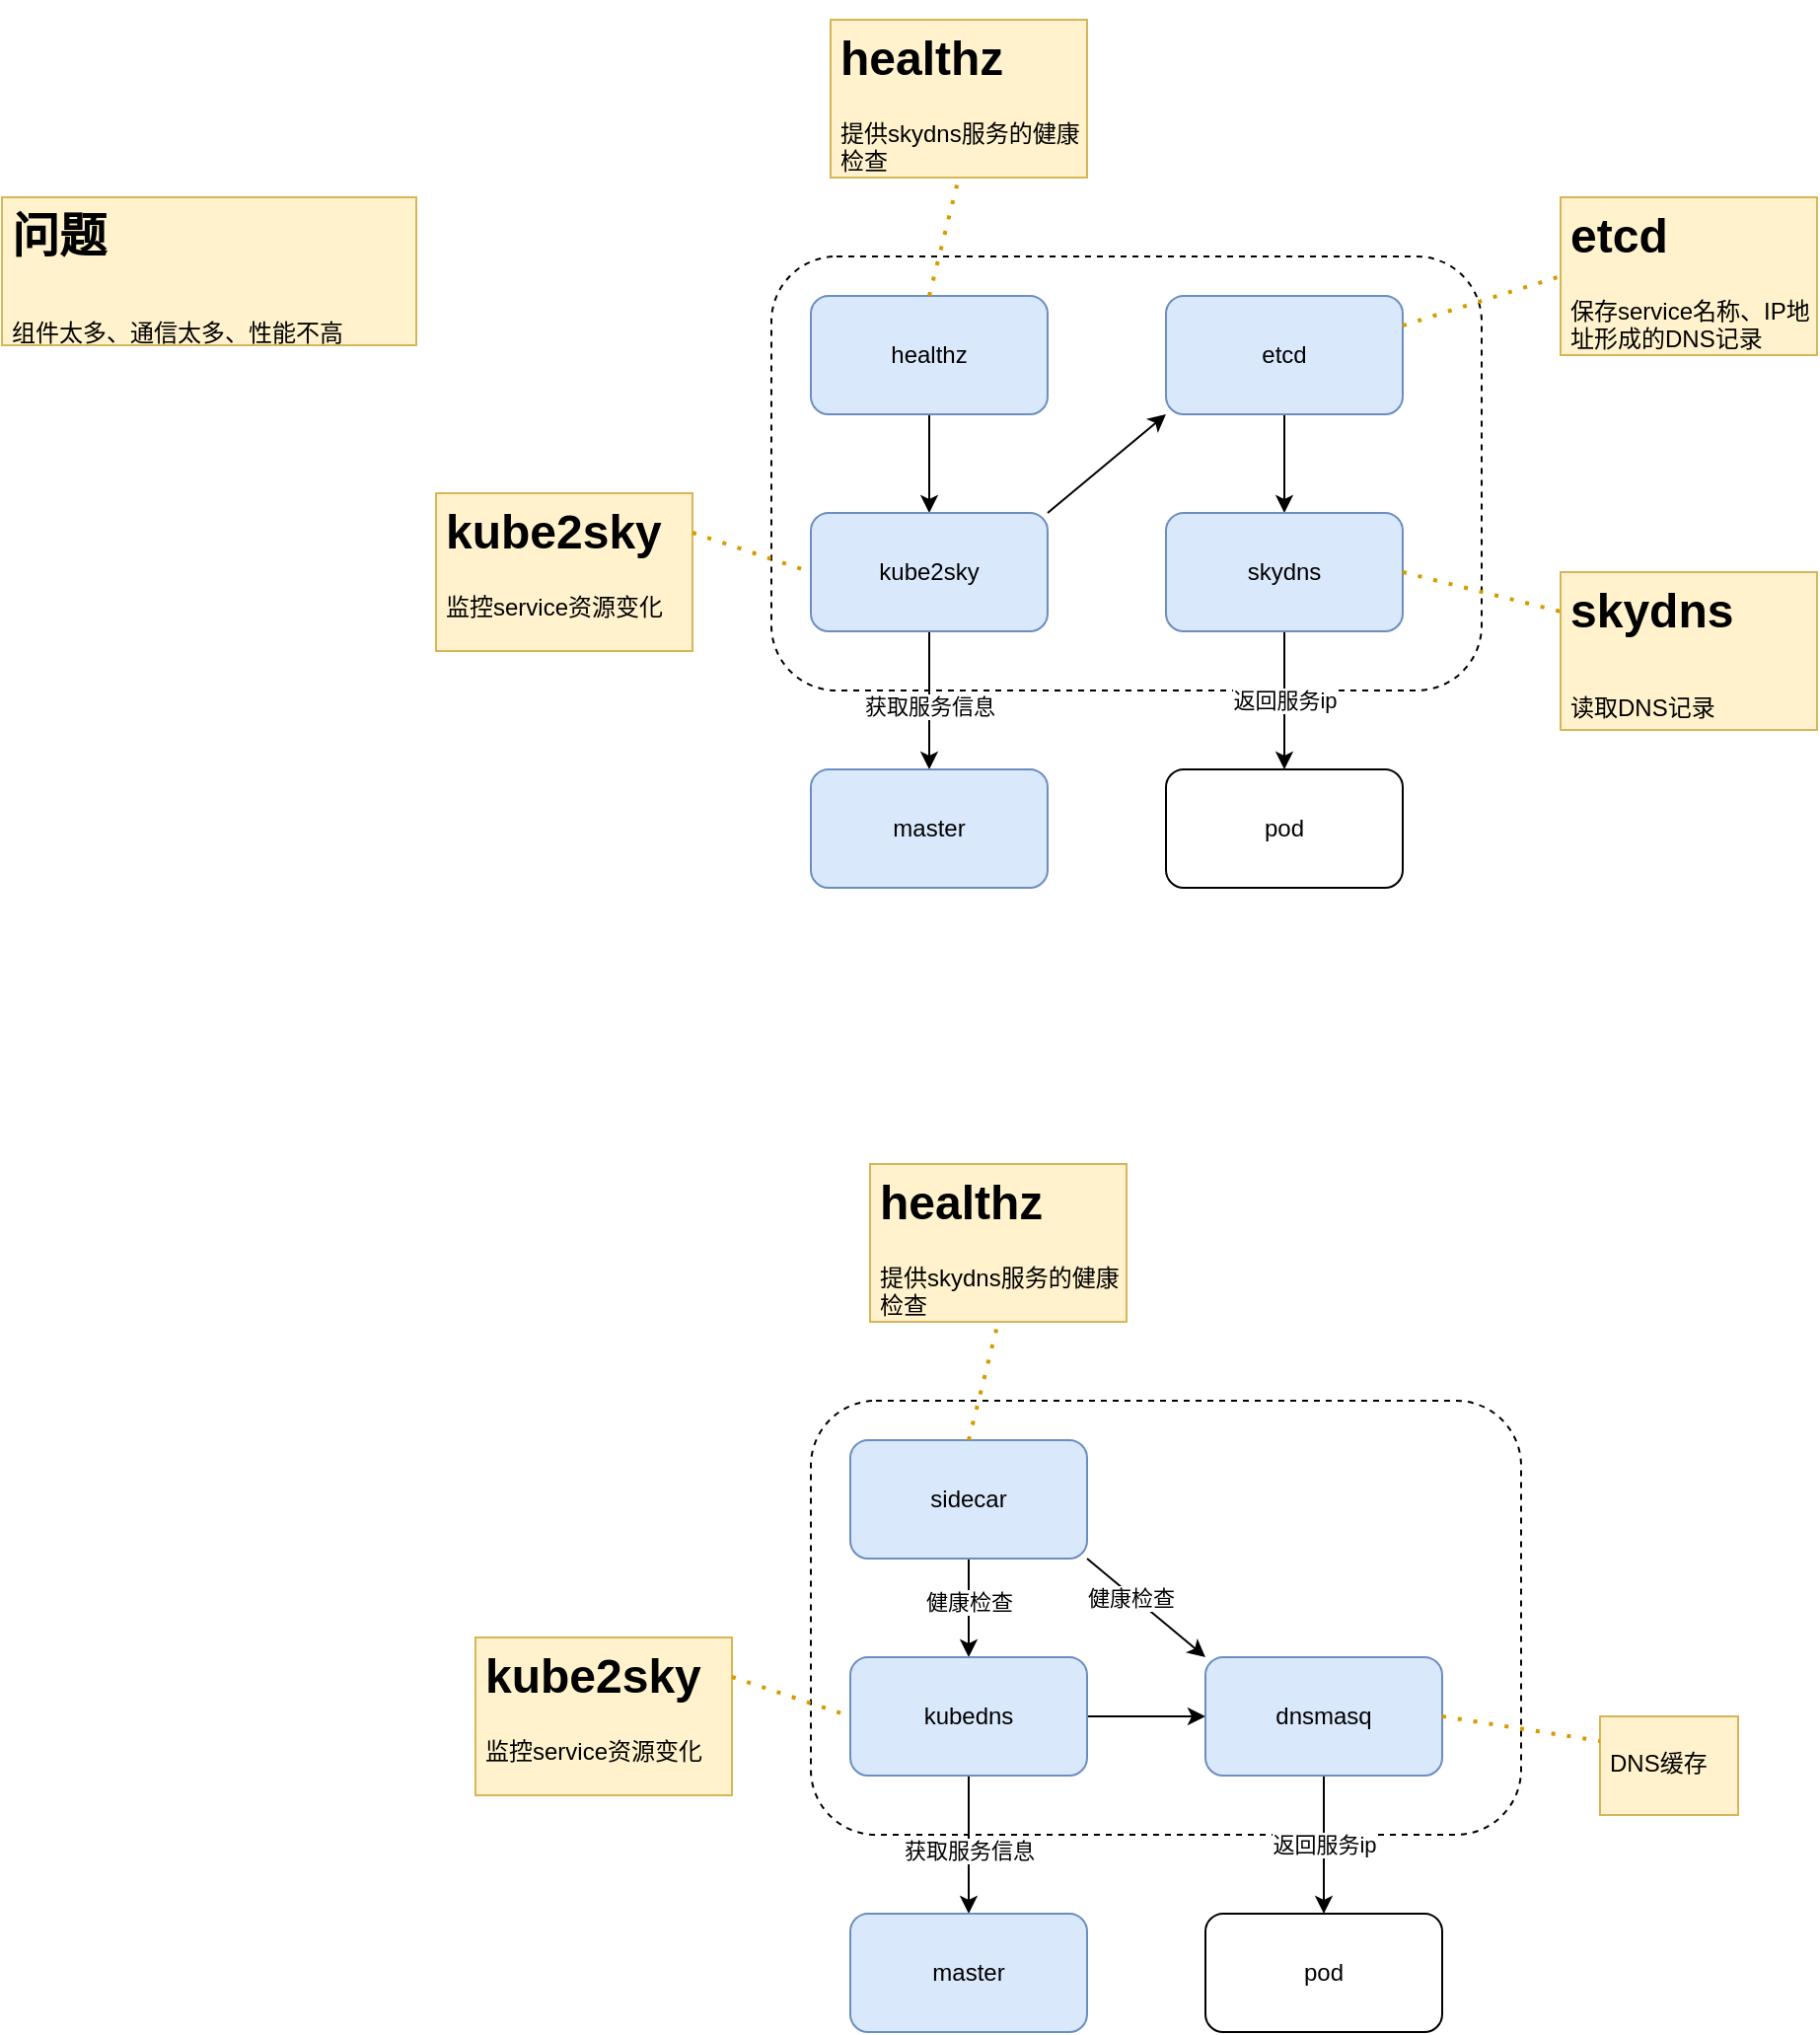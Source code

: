 <mxfile version="22.1.21" type="github">
  <diagram name="第 1 页" id="VcTGC_0ALSRAaAG4vHXl">
    <mxGraphModel dx="2261" dy="786" grid="1" gridSize="10" guides="1" tooltips="1" connect="1" arrows="1" fold="1" page="1" pageScale="1" pageWidth="827" pageHeight="1169" math="0" shadow="0">
      <root>
        <mxCell id="0" />
        <mxCell id="1" parent="0" />
        <mxCell id="FDSydZNx9eT348Bdh0g4-5" value="" style="rounded=1;whiteSpace=wrap;html=1;dashed=1;" vertex="1" parent="1">
          <mxGeometry x="140" y="190" width="360" height="220" as="geometry" />
        </mxCell>
        <mxCell id="FDSydZNx9eT348Bdh0g4-11" style="edgeStyle=orthogonalEdgeStyle;rounded=0;orthogonalLoop=1;jettySize=auto;html=1;exitX=0.5;exitY=1;exitDx=0;exitDy=0;entryX=0.5;entryY=0;entryDx=0;entryDy=0;" edge="1" parent="1" source="FDSydZNx9eT348Bdh0g4-1" target="FDSydZNx9eT348Bdh0g4-3">
          <mxGeometry relative="1" as="geometry" />
        </mxCell>
        <mxCell id="FDSydZNx9eT348Bdh0g4-1" value="healthz" style="rounded=1;whiteSpace=wrap;html=1;fillColor=#dae8fc;strokeColor=#6c8ebf;" vertex="1" parent="1">
          <mxGeometry x="160" y="210" width="120" height="60" as="geometry" />
        </mxCell>
        <mxCell id="FDSydZNx9eT348Bdh0g4-9" style="edgeStyle=orthogonalEdgeStyle;rounded=0;orthogonalLoop=1;jettySize=auto;html=1;exitX=0.5;exitY=1;exitDx=0;exitDy=0;entryX=0.5;entryY=0;entryDx=0;entryDy=0;" edge="1" parent="1" source="FDSydZNx9eT348Bdh0g4-2" target="FDSydZNx9eT348Bdh0g4-4">
          <mxGeometry relative="1" as="geometry" />
        </mxCell>
        <mxCell id="FDSydZNx9eT348Bdh0g4-2" value="etcd" style="rounded=1;whiteSpace=wrap;html=1;fillColor=#dae8fc;strokeColor=#6c8ebf;" vertex="1" parent="1">
          <mxGeometry x="340" y="210" width="120" height="60" as="geometry" />
        </mxCell>
        <mxCell id="FDSydZNx9eT348Bdh0g4-10" style="rounded=0;orthogonalLoop=1;jettySize=auto;html=1;exitX=1;exitY=0;exitDx=0;exitDy=0;entryX=0;entryY=1;entryDx=0;entryDy=0;" edge="1" parent="1" source="FDSydZNx9eT348Bdh0g4-3" target="FDSydZNx9eT348Bdh0g4-2">
          <mxGeometry relative="1" as="geometry" />
        </mxCell>
        <mxCell id="FDSydZNx9eT348Bdh0g4-21" style="edgeStyle=orthogonalEdgeStyle;rounded=0;orthogonalLoop=1;jettySize=auto;html=1;exitX=0.5;exitY=1;exitDx=0;exitDy=0;entryX=0.5;entryY=0;entryDx=0;entryDy=0;" edge="1" parent="1" source="FDSydZNx9eT348Bdh0g4-3" target="FDSydZNx9eT348Bdh0g4-19">
          <mxGeometry relative="1" as="geometry" />
        </mxCell>
        <mxCell id="FDSydZNx9eT348Bdh0g4-22" value="获取服务信息" style="edgeLabel;html=1;align=center;verticalAlign=middle;resizable=0;points=[];" vertex="1" connectable="0" parent="FDSydZNx9eT348Bdh0g4-21">
          <mxGeometry x="0.086" relative="1" as="geometry">
            <mxPoint as="offset" />
          </mxGeometry>
        </mxCell>
        <mxCell id="FDSydZNx9eT348Bdh0g4-3" value="kube2sky" style="rounded=1;whiteSpace=wrap;html=1;fillColor=#dae8fc;strokeColor=#6c8ebf;" vertex="1" parent="1">
          <mxGeometry x="160" y="320" width="120" height="60" as="geometry" />
        </mxCell>
        <mxCell id="FDSydZNx9eT348Bdh0g4-13" value="返回服务ip" style="edgeStyle=orthogonalEdgeStyle;rounded=0;orthogonalLoop=1;jettySize=auto;html=1;exitX=0.5;exitY=1;exitDx=0;exitDy=0;entryX=0.5;entryY=0;entryDx=0;entryDy=0;" edge="1" parent="1" source="FDSydZNx9eT348Bdh0g4-4" target="FDSydZNx9eT348Bdh0g4-12">
          <mxGeometry relative="1" as="geometry" />
        </mxCell>
        <mxCell id="FDSydZNx9eT348Bdh0g4-4" value="skydns" style="rounded=1;whiteSpace=wrap;html=1;fillColor=#dae8fc;strokeColor=#6c8ebf;" vertex="1" parent="1">
          <mxGeometry x="340" y="320" width="120" height="60" as="geometry" />
        </mxCell>
        <mxCell id="FDSydZNx9eT348Bdh0g4-6" value="&lt;h1&gt;kube2sky&lt;/h1&gt;&lt;p&gt;监控service资源变化&lt;/p&gt;" style="text;html=1;strokeColor=#d6b656;fillColor=#fff2cc;spacing=5;spacingTop=-20;whiteSpace=wrap;overflow=hidden;rounded=0;" vertex="1" parent="1">
          <mxGeometry x="-30" y="310" width="130" height="80" as="geometry" />
        </mxCell>
        <mxCell id="FDSydZNx9eT348Bdh0g4-7" value="&lt;h1&gt;skydns&lt;/h1&gt;&lt;h1&gt;&lt;span style=&quot;font-size: 12px; font-weight: 400;&quot;&gt;读取DNS记录&lt;/span&gt;&lt;/h1&gt;" style="text;html=1;strokeColor=#d6b656;fillColor=#fff2cc;spacing=5;spacingTop=-20;whiteSpace=wrap;overflow=hidden;rounded=0;" vertex="1" parent="1">
          <mxGeometry x="540" y="350" width="130" height="80" as="geometry" />
        </mxCell>
        <mxCell id="FDSydZNx9eT348Bdh0g4-8" value="&lt;h1&gt;etcd&lt;/h1&gt;&lt;p&gt;保存service名称、IP地址形成的DNS记录&lt;/p&gt;" style="text;html=1;strokeColor=#d6b656;fillColor=#fff2cc;spacing=5;spacingTop=-20;whiteSpace=wrap;overflow=hidden;rounded=0;" vertex="1" parent="1">
          <mxGeometry x="540" y="160" width="130" height="80" as="geometry" />
        </mxCell>
        <mxCell id="FDSydZNx9eT348Bdh0g4-12" value="pod" style="rounded=1;whiteSpace=wrap;html=1;" vertex="1" parent="1">
          <mxGeometry x="340" y="450" width="120" height="60" as="geometry" />
        </mxCell>
        <mxCell id="FDSydZNx9eT348Bdh0g4-14" value="&lt;h1&gt;healthz&lt;/h1&gt;&lt;p&gt;提供skydns服务的健康检查&lt;/p&gt;" style="text;html=1;strokeColor=#d6b656;fillColor=#fff2cc;spacing=5;spacingTop=-20;whiteSpace=wrap;overflow=hidden;rounded=0;" vertex="1" parent="1">
          <mxGeometry x="170" y="70" width="130" height="80" as="geometry" />
        </mxCell>
        <mxCell id="FDSydZNx9eT348Bdh0g4-15" value="" style="endArrow=none;dashed=1;html=1;dashPattern=1 3;strokeWidth=2;rounded=0;exitX=0.5;exitY=0;exitDx=0;exitDy=0;entryX=0.5;entryY=1;entryDx=0;entryDy=0;fillColor=#ffe6cc;strokeColor=#d79b00;" edge="1" parent="1" source="FDSydZNx9eT348Bdh0g4-1" target="FDSydZNx9eT348Bdh0g4-14">
          <mxGeometry width="50" height="50" relative="1" as="geometry">
            <mxPoint x="190" y="200" as="sourcePoint" />
            <mxPoint x="240" y="150" as="targetPoint" />
          </mxGeometry>
        </mxCell>
        <mxCell id="FDSydZNx9eT348Bdh0g4-16" value="" style="endArrow=none;dashed=1;html=1;dashPattern=1 3;strokeWidth=2;rounded=0;exitX=1;exitY=0.25;exitDx=0;exitDy=0;entryX=0;entryY=0.5;entryDx=0;entryDy=0;fillColor=#ffe6cc;strokeColor=#d79b00;" edge="1" parent="1" source="FDSydZNx9eT348Bdh0g4-6" target="FDSydZNx9eT348Bdh0g4-3">
          <mxGeometry width="50" height="50" relative="1" as="geometry">
            <mxPoint x="100" y="390" as="sourcePoint" />
            <mxPoint x="115" y="330" as="targetPoint" />
          </mxGeometry>
        </mxCell>
        <mxCell id="FDSydZNx9eT348Bdh0g4-17" value="" style="endArrow=none;dashed=1;html=1;dashPattern=1 3;strokeWidth=2;rounded=0;exitX=1;exitY=0.5;exitDx=0;exitDy=0;entryX=0;entryY=0.25;entryDx=0;entryDy=0;fillColor=#ffe6cc;strokeColor=#d79b00;" edge="1" parent="1" source="FDSydZNx9eT348Bdh0g4-4" target="FDSydZNx9eT348Bdh0g4-7">
          <mxGeometry width="50" height="50" relative="1" as="geometry">
            <mxPoint x="520" y="430" as="sourcePoint" />
            <mxPoint x="535" y="370" as="targetPoint" />
          </mxGeometry>
        </mxCell>
        <mxCell id="FDSydZNx9eT348Bdh0g4-18" value="" style="endArrow=none;dashed=1;html=1;dashPattern=1 3;strokeWidth=2;rounded=0;exitX=1;exitY=0.25;exitDx=0;exitDy=0;entryX=0.5;entryY=1;entryDx=0;entryDy=0;fillColor=#ffe6cc;strokeColor=#d79b00;" edge="1" parent="1" source="FDSydZNx9eT348Bdh0g4-2">
          <mxGeometry width="50" height="50" relative="1" as="geometry">
            <mxPoint x="525" y="260" as="sourcePoint" />
            <mxPoint x="540" y="200" as="targetPoint" />
          </mxGeometry>
        </mxCell>
        <mxCell id="FDSydZNx9eT348Bdh0g4-19" value="master" style="rounded=1;whiteSpace=wrap;html=1;fillColor=#dae8fc;strokeColor=#6c8ebf;" vertex="1" parent="1">
          <mxGeometry x="160" y="450" width="120" height="60" as="geometry" />
        </mxCell>
        <mxCell id="FDSydZNx9eT348Bdh0g4-23" value="&lt;h1&gt;&lt;span style=&quot;background-color: initial;&quot;&gt;问题&lt;/span&gt;&lt;/h1&gt;&lt;h1&gt;&lt;span style=&quot;font-size: 12px; font-weight: 400;&quot;&gt;组件太多、通信太多、性能不高&lt;/span&gt;&lt;/h1&gt;" style="text;html=1;strokeColor=#d6b656;fillColor=#fff2cc;spacing=5;spacingTop=-20;whiteSpace=wrap;overflow=hidden;rounded=0;" vertex="1" parent="1">
          <mxGeometry x="-250" y="160" width="210" height="75" as="geometry" />
        </mxCell>
        <mxCell id="FDSydZNx9eT348Bdh0g4-24" value="" style="rounded=1;whiteSpace=wrap;html=1;dashed=1;" vertex="1" parent="1">
          <mxGeometry x="160" y="770" width="360" height="220" as="geometry" />
        </mxCell>
        <mxCell id="FDSydZNx9eT348Bdh0g4-25" style="edgeStyle=orthogonalEdgeStyle;rounded=0;orthogonalLoop=1;jettySize=auto;html=1;exitX=0.5;exitY=1;exitDx=0;exitDy=0;entryX=0.5;entryY=0;entryDx=0;entryDy=0;" edge="1" parent="1" source="FDSydZNx9eT348Bdh0g4-26" target="FDSydZNx9eT348Bdh0g4-32">
          <mxGeometry relative="1" as="geometry" />
        </mxCell>
        <mxCell id="FDSydZNx9eT348Bdh0g4-48" value="健康检查" style="edgeLabel;html=1;align=center;verticalAlign=middle;resizable=0;points=[];" vertex="1" connectable="0" parent="FDSydZNx9eT348Bdh0g4-25">
          <mxGeometry x="-0.12" relative="1" as="geometry">
            <mxPoint as="offset" />
          </mxGeometry>
        </mxCell>
        <mxCell id="FDSydZNx9eT348Bdh0g4-46" style="rounded=0;orthogonalLoop=1;jettySize=auto;html=1;exitX=1;exitY=1;exitDx=0;exitDy=0;entryX=0;entryY=0;entryDx=0;entryDy=0;" edge="1" parent="1" source="FDSydZNx9eT348Bdh0g4-26" target="FDSydZNx9eT348Bdh0g4-34">
          <mxGeometry relative="1" as="geometry" />
        </mxCell>
        <mxCell id="FDSydZNx9eT348Bdh0g4-47" value="健康检查" style="edgeLabel;html=1;align=center;verticalAlign=middle;resizable=0;points=[];" vertex="1" connectable="0" parent="FDSydZNx9eT348Bdh0g4-46">
          <mxGeometry x="-0.256" y="-1" relative="1" as="geometry">
            <mxPoint as="offset" />
          </mxGeometry>
        </mxCell>
        <mxCell id="FDSydZNx9eT348Bdh0g4-26" value="sidecar" style="rounded=1;whiteSpace=wrap;html=1;fillColor=#dae8fc;strokeColor=#6c8ebf;" vertex="1" parent="1">
          <mxGeometry x="180" y="790" width="120" height="60" as="geometry" />
        </mxCell>
        <mxCell id="FDSydZNx9eT348Bdh0g4-30" style="edgeStyle=orthogonalEdgeStyle;rounded=0;orthogonalLoop=1;jettySize=auto;html=1;exitX=0.5;exitY=1;exitDx=0;exitDy=0;entryX=0.5;entryY=0;entryDx=0;entryDy=0;" edge="1" parent="1" source="FDSydZNx9eT348Bdh0g4-32" target="FDSydZNx9eT348Bdh0g4-44">
          <mxGeometry relative="1" as="geometry" />
        </mxCell>
        <mxCell id="FDSydZNx9eT348Bdh0g4-31" value="获取服务信息" style="edgeLabel;html=1;align=center;verticalAlign=middle;resizable=0;points=[];" vertex="1" connectable="0" parent="FDSydZNx9eT348Bdh0g4-30">
          <mxGeometry x="0.086" relative="1" as="geometry">
            <mxPoint as="offset" />
          </mxGeometry>
        </mxCell>
        <mxCell id="FDSydZNx9eT348Bdh0g4-45" style="edgeStyle=orthogonalEdgeStyle;rounded=0;orthogonalLoop=1;jettySize=auto;html=1;exitX=1;exitY=0.5;exitDx=0;exitDy=0;" edge="1" parent="1" source="FDSydZNx9eT348Bdh0g4-32" target="FDSydZNx9eT348Bdh0g4-34">
          <mxGeometry relative="1" as="geometry" />
        </mxCell>
        <mxCell id="FDSydZNx9eT348Bdh0g4-32" value="kubedns" style="rounded=1;whiteSpace=wrap;html=1;fillColor=#dae8fc;strokeColor=#6c8ebf;" vertex="1" parent="1">
          <mxGeometry x="180" y="900" width="120" height="60" as="geometry" />
        </mxCell>
        <mxCell id="FDSydZNx9eT348Bdh0g4-33" value="返回服务ip" style="edgeStyle=orthogonalEdgeStyle;rounded=0;orthogonalLoop=1;jettySize=auto;html=1;exitX=0.5;exitY=1;exitDx=0;exitDy=0;entryX=0.5;entryY=0;entryDx=0;entryDy=0;" edge="1" parent="1" source="FDSydZNx9eT348Bdh0g4-34" target="FDSydZNx9eT348Bdh0g4-38">
          <mxGeometry relative="1" as="geometry" />
        </mxCell>
        <mxCell id="FDSydZNx9eT348Bdh0g4-34" value="dnsmasq" style="rounded=1;whiteSpace=wrap;html=1;fillColor=#dae8fc;strokeColor=#6c8ebf;" vertex="1" parent="1">
          <mxGeometry x="360" y="900" width="120" height="60" as="geometry" />
        </mxCell>
        <mxCell id="FDSydZNx9eT348Bdh0g4-35" value="&lt;h1&gt;kube2sky&lt;/h1&gt;&lt;p&gt;监控service资源变化&lt;/p&gt;" style="text;html=1;strokeColor=#d6b656;fillColor=#fff2cc;spacing=5;spacingTop=-20;whiteSpace=wrap;overflow=hidden;rounded=0;" vertex="1" parent="1">
          <mxGeometry x="-10" y="890" width="130" height="80" as="geometry" />
        </mxCell>
        <mxCell id="FDSydZNx9eT348Bdh0g4-36" value="&lt;h1&gt;&lt;span style=&quot;font-size: 12px; font-weight: 400;&quot;&gt;DNS缓存&lt;/span&gt;&lt;/h1&gt;" style="text;html=1;strokeColor=#d6b656;fillColor=#fff2cc;spacing=5;spacingTop=-20;whiteSpace=wrap;overflow=hidden;rounded=0;" vertex="1" parent="1">
          <mxGeometry x="560" y="930" width="70" height="50" as="geometry" />
        </mxCell>
        <mxCell id="FDSydZNx9eT348Bdh0g4-38" value="pod" style="rounded=1;whiteSpace=wrap;html=1;" vertex="1" parent="1">
          <mxGeometry x="360" y="1030" width="120" height="60" as="geometry" />
        </mxCell>
        <mxCell id="FDSydZNx9eT348Bdh0g4-39" value="&lt;h1&gt;healthz&lt;/h1&gt;&lt;p&gt;提供skydns服务的健康检查&lt;/p&gt;" style="text;html=1;strokeColor=#d6b656;fillColor=#fff2cc;spacing=5;spacingTop=-20;whiteSpace=wrap;overflow=hidden;rounded=0;" vertex="1" parent="1">
          <mxGeometry x="190" y="650" width="130" height="80" as="geometry" />
        </mxCell>
        <mxCell id="FDSydZNx9eT348Bdh0g4-40" value="" style="endArrow=none;dashed=1;html=1;dashPattern=1 3;strokeWidth=2;rounded=0;exitX=0.5;exitY=0;exitDx=0;exitDy=0;entryX=0.5;entryY=1;entryDx=0;entryDy=0;fillColor=#ffe6cc;strokeColor=#d79b00;" edge="1" parent="1" source="FDSydZNx9eT348Bdh0g4-26" target="FDSydZNx9eT348Bdh0g4-39">
          <mxGeometry width="50" height="50" relative="1" as="geometry">
            <mxPoint x="210" y="780" as="sourcePoint" />
            <mxPoint x="260" y="730" as="targetPoint" />
          </mxGeometry>
        </mxCell>
        <mxCell id="FDSydZNx9eT348Bdh0g4-41" value="" style="endArrow=none;dashed=1;html=1;dashPattern=1 3;strokeWidth=2;rounded=0;exitX=1;exitY=0.25;exitDx=0;exitDy=0;entryX=0;entryY=0.5;entryDx=0;entryDy=0;fillColor=#ffe6cc;strokeColor=#d79b00;" edge="1" parent="1" source="FDSydZNx9eT348Bdh0g4-35" target="FDSydZNx9eT348Bdh0g4-32">
          <mxGeometry width="50" height="50" relative="1" as="geometry">
            <mxPoint x="120" y="970" as="sourcePoint" />
            <mxPoint x="135" y="910" as="targetPoint" />
          </mxGeometry>
        </mxCell>
        <mxCell id="FDSydZNx9eT348Bdh0g4-42" value="" style="endArrow=none;dashed=1;html=1;dashPattern=1 3;strokeWidth=2;rounded=0;exitX=1;exitY=0.5;exitDx=0;exitDy=0;entryX=0;entryY=0.25;entryDx=0;entryDy=0;fillColor=#ffe6cc;strokeColor=#d79b00;" edge="1" parent="1" source="FDSydZNx9eT348Bdh0g4-34" target="FDSydZNx9eT348Bdh0g4-36">
          <mxGeometry width="50" height="50" relative="1" as="geometry">
            <mxPoint x="540" y="1010" as="sourcePoint" />
            <mxPoint x="555" y="950" as="targetPoint" />
          </mxGeometry>
        </mxCell>
        <mxCell id="FDSydZNx9eT348Bdh0g4-44" value="master" style="rounded=1;whiteSpace=wrap;html=1;fillColor=#dae8fc;strokeColor=#6c8ebf;" vertex="1" parent="1">
          <mxGeometry x="180" y="1030" width="120" height="60" as="geometry" />
        </mxCell>
      </root>
    </mxGraphModel>
  </diagram>
</mxfile>
